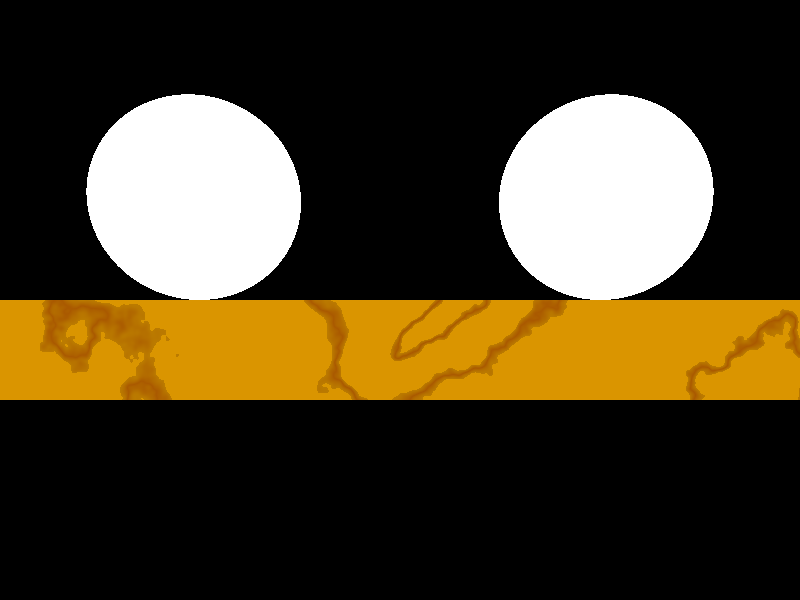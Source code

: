                                                                                                                              //This is a test for generating data in the project of visibility subspace
//By Yaoguang Jia, Feb. 15th



#include "colors.inc"
#include "stones.inc"
#include "textures.inc"
#include "shapes.inc"
#include "glass.inc"
#include "metals.inc"
#include "woods.inc"

camera {
    location <0, 0, -3>
    look_at  <0, 0,  0>
  }
    
 
 sphere {
    <-1, 0.5, 0>, 0.5
    texture {
      pigment{White}
    }
  }
  sphere {
    <1, 0.5, 0>, 0.5
    texture {
      pigment{White}
    }
  } 
  
  
box {
    <-2, -0.5,   0>,  // Near lower left corner
    < 2,0, 4 >   // Far upper right corner
    texture {
      pigment{Tom_Wood}
                    // directions
    }
    rotate y*0     // Equivalent to "rotate <0,20,0>"
  }   
  
  
  
  


light_source { <0,4000, 0> color White}